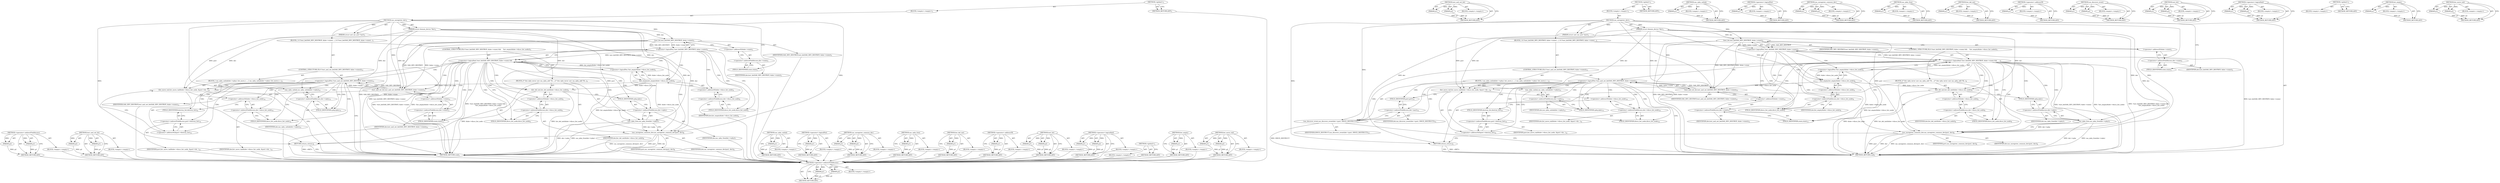digraph "list_move_tail" {
vulnerable_105 [label=<(METHOD,&lt;operator&gt;.indirectFieldAccess)>];
vulnerable_106 [label=<(PARAM,p1)>];
vulnerable_107 [label=<(PARAM,p2)>];
vulnerable_108 [label=<(BLOCK,&lt;empty&gt;,&lt;empty&gt;)>];
vulnerable_109 [label=<(METHOD_RETURN,ANY)>];
vulnerable_127 [label=<(METHOD,test_and_set_bit)>];
vulnerable_128 [label=<(PARAM,p1)>];
vulnerable_129 [label=<(PARAM,p2)>];
vulnerable_130 [label=<(BLOCK,&lt;empty&gt;,&lt;empty&gt;)>];
vulnerable_131 [label=<(METHOD_RETURN,ANY)>];
vulnerable_6 [label=<(METHOD,&lt;global&gt;)<SUB>1</SUB>>];
vulnerable_7 [label=<(BLOCK,&lt;empty&gt;,&lt;empty&gt;)<SUB>1</SUB>>];
vulnerable_8 [label=<(METHOD,sas_unregister_dev)<SUB>1</SUB>>];
vulnerable_9 [label=<(PARAM,struct asd_sas_port *port)<SUB>1</SUB>>];
vulnerable_10 [label=<(PARAM,struct domain_device *dev)<SUB>1</SUB>>];
vulnerable_11 [label=<(BLOCK,{
 	if (!test_bit(SAS_DEV_DESTROY, &amp;dev-&gt;state)...,{
 	if (!test_bit(SAS_DEV_DESTROY, &amp;dev-&gt;state)...)<SUB>2</SUB>>];
vulnerable_12 [label=<(CONTROL_STRUCTURE,IF,if (!test_bit(SAS_DEV_DESTROY, &amp;dev-&gt;state) &amp;&amp;
	    !list_empty(&amp;dev-&gt;disco_list_node)))<SUB>3</SUB>>];
vulnerable_13 [label=<(&lt;operator&gt;.logicalAnd,!test_bit(SAS_DEV_DESTROY, &amp;dev-&gt;state) &amp;&amp;
	   ...)<SUB>3</SUB>>];
vulnerable_14 [label=<(&lt;operator&gt;.logicalNot,!test_bit(SAS_DEV_DESTROY, &amp;dev-&gt;state))<SUB>3</SUB>>];
vulnerable_15 [label=<(test_bit,test_bit(SAS_DEV_DESTROY, &amp;dev-&gt;state))<SUB>3</SUB>>];
vulnerable_16 [label=<(IDENTIFIER,SAS_DEV_DESTROY,test_bit(SAS_DEV_DESTROY, &amp;dev-&gt;state))<SUB>3</SUB>>];
vulnerable_17 [label=<(&lt;operator&gt;.addressOf,&amp;dev-&gt;state)<SUB>3</SUB>>];
vulnerable_18 [label=<(&lt;operator&gt;.indirectFieldAccess,dev-&gt;state)<SUB>3</SUB>>];
vulnerable_19 [label=<(IDENTIFIER,dev,test_bit(SAS_DEV_DESTROY, &amp;dev-&gt;state))<SUB>3</SUB>>];
vulnerable_20 [label=<(FIELD_IDENTIFIER,state,state)<SUB>3</SUB>>];
vulnerable_21 [label=<(&lt;operator&gt;.logicalNot,!list_empty(&amp;dev-&gt;disco_list_node))<SUB>4</SUB>>];
vulnerable_22 [label=<(list_empty,list_empty(&amp;dev-&gt;disco_list_node))<SUB>4</SUB>>];
vulnerable_23 [label=<(&lt;operator&gt;.addressOf,&amp;dev-&gt;disco_list_node)<SUB>4</SUB>>];
vulnerable_24 [label=<(&lt;operator&gt;.indirectFieldAccess,dev-&gt;disco_list_node)<SUB>4</SUB>>];
vulnerable_25 [label=<(IDENTIFIER,dev,list_empty(&amp;dev-&gt;disco_list_node))<SUB>4</SUB>>];
vulnerable_26 [label=<(FIELD_IDENTIFIER,disco_list_node,disco_list_node)<SUB>4</SUB>>];
vulnerable_27 [label=<(BLOCK,{
		/* this rphy never saw sas_rphy_add */
		li...,{
		/* this rphy never saw sas_rphy_add */
		li...)<SUB>4</SUB>>];
vulnerable_28 [label=<(list_del_init,list_del_init(&amp;dev-&gt;disco_list_node))<SUB>6</SUB>>];
vulnerable_29 [label=<(&lt;operator&gt;.addressOf,&amp;dev-&gt;disco_list_node)<SUB>6</SUB>>];
vulnerable_30 [label=<(&lt;operator&gt;.indirectFieldAccess,dev-&gt;disco_list_node)<SUB>6</SUB>>];
vulnerable_31 [label=<(IDENTIFIER,dev,list_del_init(&amp;dev-&gt;disco_list_node))<SUB>6</SUB>>];
vulnerable_32 [label=<(FIELD_IDENTIFIER,disco_list_node,disco_list_node)<SUB>6</SUB>>];
vulnerable_33 [label=<(sas_rphy_free,sas_rphy_free(dev-&gt;rphy))<SUB>7</SUB>>];
vulnerable_34 [label=<(&lt;operator&gt;.indirectFieldAccess,dev-&gt;rphy)<SUB>7</SUB>>];
vulnerable_35 [label=<(IDENTIFIER,dev,sas_rphy_free(dev-&gt;rphy))<SUB>7</SUB>>];
vulnerable_36 [label=<(FIELD_IDENTIFIER,rphy,rphy)<SUB>7</SUB>>];
vulnerable_37 [label=<(sas_unregister_common_dev,sas_unregister_common_dev(port, dev))<SUB>8</SUB>>];
vulnerable_38 [label=<(IDENTIFIER,port,sas_unregister_common_dev(port, dev))<SUB>8</SUB>>];
vulnerable_39 [label=<(IDENTIFIER,dev,sas_unregister_common_dev(port, dev))<SUB>8</SUB>>];
vulnerable_40 [label=<(RETURN,return;,return;)<SUB>9</SUB>>];
vulnerable_41 [label=<(CONTROL_STRUCTURE,IF,if (!test_and_set_bit(SAS_DEV_DESTROY, &amp;dev-&gt;state)))<SUB>12</SUB>>];
vulnerable_42 [label=<(&lt;operator&gt;.logicalNot,!test_and_set_bit(SAS_DEV_DESTROY, &amp;dev-&gt;state))<SUB>12</SUB>>];
vulnerable_43 [label=<(test_and_set_bit,test_and_set_bit(SAS_DEV_DESTROY, &amp;dev-&gt;state))<SUB>12</SUB>>];
vulnerable_44 [label=<(IDENTIFIER,SAS_DEV_DESTROY,test_and_set_bit(SAS_DEV_DESTROY, &amp;dev-&gt;state))<SUB>12</SUB>>];
vulnerable_45 [label=<(&lt;operator&gt;.addressOf,&amp;dev-&gt;state)<SUB>12</SUB>>];
vulnerable_46 [label=<(&lt;operator&gt;.indirectFieldAccess,dev-&gt;state)<SUB>12</SUB>>];
vulnerable_47 [label=<(IDENTIFIER,dev,test_and_set_bit(SAS_DEV_DESTROY, &amp;dev-&gt;state))<SUB>12</SUB>>];
vulnerable_48 [label=<(FIELD_IDENTIFIER,state,state)<SUB>12</SUB>>];
vulnerable_49 [label=<(BLOCK,{
 		sas_rphy_unlink(dev-&gt;rphy);
 		list_move_t...,{
 		sas_rphy_unlink(dev-&gt;rphy);
 		list_move_t...)<SUB>12</SUB>>];
vulnerable_50 [label=<(sas_rphy_unlink,sas_rphy_unlink(dev-&gt;rphy))<SUB>13</SUB>>];
vulnerable_51 [label=<(&lt;operator&gt;.indirectFieldAccess,dev-&gt;rphy)<SUB>13</SUB>>];
vulnerable_52 [label=<(IDENTIFIER,dev,sas_rphy_unlink(dev-&gt;rphy))<SUB>13</SUB>>];
vulnerable_53 [label=<(FIELD_IDENTIFIER,rphy,rphy)<SUB>13</SUB>>];
vulnerable_54 [label=<(list_move_tail,list_move_tail(&amp;dev-&gt;disco_list_node, &amp;port-&gt;de...)<SUB>14</SUB>>];
vulnerable_55 [label=<(&lt;operator&gt;.addressOf,&amp;dev-&gt;disco_list_node)<SUB>14</SUB>>];
vulnerable_56 [label=<(&lt;operator&gt;.indirectFieldAccess,dev-&gt;disco_list_node)<SUB>14</SUB>>];
vulnerable_57 [label=<(IDENTIFIER,dev,list_move_tail(&amp;dev-&gt;disco_list_node, &amp;port-&gt;de...)<SUB>14</SUB>>];
vulnerable_58 [label=<(FIELD_IDENTIFIER,disco_list_node,disco_list_node)<SUB>14</SUB>>];
vulnerable_59 [label=<(&lt;operator&gt;.addressOf,&amp;port-&gt;destroy_list)<SUB>14</SUB>>];
vulnerable_60 [label=<(&lt;operator&gt;.indirectFieldAccess,port-&gt;destroy_list)<SUB>14</SUB>>];
vulnerable_61 [label=<(IDENTIFIER,port,list_move_tail(&amp;dev-&gt;disco_list_node, &amp;port-&gt;de...)<SUB>14</SUB>>];
vulnerable_62 [label=<(FIELD_IDENTIFIER,destroy_list,destroy_list)<SUB>14</SUB>>];
vulnerable_63 [label=<(sas_discover_event,sas_discover_event(dev-&gt;port, DISCE_DESTRUCT))<SUB>15</SUB>>];
vulnerable_64 [label=<(&lt;operator&gt;.indirectFieldAccess,dev-&gt;port)<SUB>15</SUB>>];
vulnerable_65 [label=<(IDENTIFIER,dev,sas_discover_event(dev-&gt;port, DISCE_DESTRUCT))<SUB>15</SUB>>];
vulnerable_66 [label=<(FIELD_IDENTIFIER,port,port)<SUB>15</SUB>>];
vulnerable_67 [label=<(IDENTIFIER,DISCE_DESTRUCT,sas_discover_event(dev-&gt;port, DISCE_DESTRUCT))<SUB>15</SUB>>];
vulnerable_68 [label=<(METHOD_RETURN,void)<SUB>1</SUB>>];
vulnerable_70 [label=<(METHOD_RETURN,ANY)<SUB>1</SUB>>];
vulnerable_132 [label=<(METHOD,sas_rphy_unlink)>];
vulnerable_133 [label=<(PARAM,p1)>];
vulnerable_134 [label=<(BLOCK,&lt;empty&gt;,&lt;empty&gt;)>];
vulnerable_135 [label=<(METHOD_RETURN,ANY)>];
vulnerable_92 [label=<(METHOD,&lt;operator&gt;.logicalNot)>];
vulnerable_93 [label=<(PARAM,p1)>];
vulnerable_94 [label=<(BLOCK,&lt;empty&gt;,&lt;empty&gt;)>];
vulnerable_95 [label=<(METHOD_RETURN,ANY)>];
vulnerable_122 [label=<(METHOD,sas_unregister_common_dev)>];
vulnerable_123 [label=<(PARAM,p1)>];
vulnerable_124 [label=<(PARAM,p2)>];
vulnerable_125 [label=<(BLOCK,&lt;empty&gt;,&lt;empty&gt;)>];
vulnerable_126 [label=<(METHOD_RETURN,ANY)>];
vulnerable_118 [label=<(METHOD,sas_rphy_free)>];
vulnerable_119 [label=<(PARAM,p1)>];
vulnerable_120 [label=<(BLOCK,&lt;empty&gt;,&lt;empty&gt;)>];
vulnerable_121 [label=<(METHOD_RETURN,ANY)>];
vulnerable_114 [label=<(METHOD,list_del_init)>];
vulnerable_115 [label=<(PARAM,p1)>];
vulnerable_116 [label=<(BLOCK,&lt;empty&gt;,&lt;empty&gt;)>];
vulnerable_117 [label=<(METHOD_RETURN,ANY)>];
vulnerable_101 [label=<(METHOD,&lt;operator&gt;.addressOf)>];
vulnerable_102 [label=<(PARAM,p1)>];
vulnerable_103 [label=<(BLOCK,&lt;empty&gt;,&lt;empty&gt;)>];
vulnerable_104 [label=<(METHOD_RETURN,ANY)>];
vulnerable_141 [label=<(METHOD,sas_discover_event)>];
vulnerable_142 [label=<(PARAM,p1)>];
vulnerable_143 [label=<(PARAM,p2)>];
vulnerable_144 [label=<(BLOCK,&lt;empty&gt;,&lt;empty&gt;)>];
vulnerable_145 [label=<(METHOD_RETURN,ANY)>];
vulnerable_96 [label=<(METHOD,test_bit)>];
vulnerable_97 [label=<(PARAM,p1)>];
vulnerable_98 [label=<(PARAM,p2)>];
vulnerable_99 [label=<(BLOCK,&lt;empty&gt;,&lt;empty&gt;)>];
vulnerable_100 [label=<(METHOD_RETURN,ANY)>];
vulnerable_87 [label=<(METHOD,&lt;operator&gt;.logicalAnd)>];
vulnerable_88 [label=<(PARAM,p1)>];
vulnerable_89 [label=<(PARAM,p2)>];
vulnerable_90 [label=<(BLOCK,&lt;empty&gt;,&lt;empty&gt;)>];
vulnerable_91 [label=<(METHOD_RETURN,ANY)>];
vulnerable_81 [label=<(METHOD,&lt;global&gt;)<SUB>1</SUB>>];
vulnerable_82 [label=<(BLOCK,&lt;empty&gt;,&lt;empty&gt;)>];
vulnerable_83 [label=<(METHOD_RETURN,ANY)>];
vulnerable_110 [label=<(METHOD,list_empty)>];
vulnerable_111 [label=<(PARAM,p1)>];
vulnerable_112 [label=<(BLOCK,&lt;empty&gt;,&lt;empty&gt;)>];
vulnerable_113 [label=<(METHOD_RETURN,ANY)>];
vulnerable_136 [label=<(METHOD,list_move_tail)>];
vulnerable_137 [label=<(PARAM,p1)>];
vulnerable_138 [label=<(PARAM,p2)>];
vulnerable_139 [label=<(BLOCK,&lt;empty&gt;,&lt;empty&gt;)>];
vulnerable_140 [label=<(METHOD_RETURN,ANY)>];
fixed_100 [label=<(METHOD,&lt;operator&gt;.indirectFieldAccess)>];
fixed_101 [label=<(PARAM,p1)>];
fixed_102 [label=<(PARAM,p2)>];
fixed_103 [label=<(BLOCK,&lt;empty&gt;,&lt;empty&gt;)>];
fixed_104 [label=<(METHOD_RETURN,ANY)>];
fixed_122 [label=<(METHOD,test_and_set_bit)>];
fixed_123 [label=<(PARAM,p1)>];
fixed_124 [label=<(PARAM,p2)>];
fixed_125 [label=<(BLOCK,&lt;empty&gt;,&lt;empty&gt;)>];
fixed_126 [label=<(METHOD_RETURN,ANY)>];
fixed_6 [label=<(METHOD,&lt;global&gt;)<SUB>1</SUB>>];
fixed_7 [label=<(BLOCK,&lt;empty&gt;,&lt;empty&gt;)<SUB>1</SUB>>];
fixed_8 [label=<(METHOD,sas_unregister_dev)<SUB>1</SUB>>];
fixed_9 [label=<(PARAM,struct asd_sas_port *port)<SUB>1</SUB>>];
fixed_10 [label=<(PARAM,struct domain_device *dev)<SUB>1</SUB>>];
fixed_11 [label=<(BLOCK,{
 	if (!test_bit(SAS_DEV_DESTROY, &amp;dev-&gt;state)...,{
 	if (!test_bit(SAS_DEV_DESTROY, &amp;dev-&gt;state)...)<SUB>2</SUB>>];
fixed_12 [label=<(CONTROL_STRUCTURE,IF,if (!test_bit(SAS_DEV_DESTROY, &amp;dev-&gt;state) &amp;&amp;
	    !list_empty(&amp;dev-&gt;disco_list_node)))<SUB>3</SUB>>];
fixed_13 [label=<(&lt;operator&gt;.logicalAnd,!test_bit(SAS_DEV_DESTROY, &amp;dev-&gt;state) &amp;&amp;
	   ...)<SUB>3</SUB>>];
fixed_14 [label=<(&lt;operator&gt;.logicalNot,!test_bit(SAS_DEV_DESTROY, &amp;dev-&gt;state))<SUB>3</SUB>>];
fixed_15 [label=<(test_bit,test_bit(SAS_DEV_DESTROY, &amp;dev-&gt;state))<SUB>3</SUB>>];
fixed_16 [label=<(IDENTIFIER,SAS_DEV_DESTROY,test_bit(SAS_DEV_DESTROY, &amp;dev-&gt;state))<SUB>3</SUB>>];
fixed_17 [label=<(&lt;operator&gt;.addressOf,&amp;dev-&gt;state)<SUB>3</SUB>>];
fixed_18 [label=<(&lt;operator&gt;.indirectFieldAccess,dev-&gt;state)<SUB>3</SUB>>];
fixed_19 [label=<(IDENTIFIER,dev,test_bit(SAS_DEV_DESTROY, &amp;dev-&gt;state))<SUB>3</SUB>>];
fixed_20 [label=<(FIELD_IDENTIFIER,state,state)<SUB>3</SUB>>];
fixed_21 [label=<(&lt;operator&gt;.logicalNot,!list_empty(&amp;dev-&gt;disco_list_node))<SUB>4</SUB>>];
fixed_22 [label=<(list_empty,list_empty(&amp;dev-&gt;disco_list_node))<SUB>4</SUB>>];
fixed_23 [label=<(&lt;operator&gt;.addressOf,&amp;dev-&gt;disco_list_node)<SUB>4</SUB>>];
fixed_24 [label=<(&lt;operator&gt;.indirectFieldAccess,dev-&gt;disco_list_node)<SUB>4</SUB>>];
fixed_25 [label=<(IDENTIFIER,dev,list_empty(&amp;dev-&gt;disco_list_node))<SUB>4</SUB>>];
fixed_26 [label=<(FIELD_IDENTIFIER,disco_list_node,disco_list_node)<SUB>4</SUB>>];
fixed_27 [label=<(BLOCK,{
		/* this rphy never saw sas_rphy_add */
		li...,{
		/* this rphy never saw sas_rphy_add */
		li...)<SUB>4</SUB>>];
fixed_28 [label=<(list_del_init,list_del_init(&amp;dev-&gt;disco_list_node))<SUB>6</SUB>>];
fixed_29 [label=<(&lt;operator&gt;.addressOf,&amp;dev-&gt;disco_list_node)<SUB>6</SUB>>];
fixed_30 [label=<(&lt;operator&gt;.indirectFieldAccess,dev-&gt;disco_list_node)<SUB>6</SUB>>];
fixed_31 [label=<(IDENTIFIER,dev,list_del_init(&amp;dev-&gt;disco_list_node))<SUB>6</SUB>>];
fixed_32 [label=<(FIELD_IDENTIFIER,disco_list_node,disco_list_node)<SUB>6</SUB>>];
fixed_33 [label=<(sas_rphy_free,sas_rphy_free(dev-&gt;rphy))<SUB>7</SUB>>];
fixed_34 [label=<(&lt;operator&gt;.indirectFieldAccess,dev-&gt;rphy)<SUB>7</SUB>>];
fixed_35 [label=<(IDENTIFIER,dev,sas_rphy_free(dev-&gt;rphy))<SUB>7</SUB>>];
fixed_36 [label=<(FIELD_IDENTIFIER,rphy,rphy)<SUB>7</SUB>>];
fixed_37 [label=<(sas_unregister_common_dev,sas_unregister_common_dev(port, dev))<SUB>8</SUB>>];
fixed_38 [label=<(IDENTIFIER,port,sas_unregister_common_dev(port, dev))<SUB>8</SUB>>];
fixed_39 [label=<(IDENTIFIER,dev,sas_unregister_common_dev(port, dev))<SUB>8</SUB>>];
fixed_40 [label=<(RETURN,return;,return;)<SUB>9</SUB>>];
fixed_41 [label=<(CONTROL_STRUCTURE,IF,if (!test_and_set_bit(SAS_DEV_DESTROY, &amp;dev-&gt;state)))<SUB>12</SUB>>];
fixed_42 [label=<(&lt;operator&gt;.logicalNot,!test_and_set_bit(SAS_DEV_DESTROY, &amp;dev-&gt;state))<SUB>12</SUB>>];
fixed_43 [label=<(test_and_set_bit,test_and_set_bit(SAS_DEV_DESTROY, &amp;dev-&gt;state))<SUB>12</SUB>>];
fixed_44 [label=<(IDENTIFIER,SAS_DEV_DESTROY,test_and_set_bit(SAS_DEV_DESTROY, &amp;dev-&gt;state))<SUB>12</SUB>>];
fixed_45 [label=<(&lt;operator&gt;.addressOf,&amp;dev-&gt;state)<SUB>12</SUB>>];
fixed_46 [label=<(&lt;operator&gt;.indirectFieldAccess,dev-&gt;state)<SUB>12</SUB>>];
fixed_47 [label=<(IDENTIFIER,dev,test_and_set_bit(SAS_DEV_DESTROY, &amp;dev-&gt;state))<SUB>12</SUB>>];
fixed_48 [label=<(FIELD_IDENTIFIER,state,state)<SUB>12</SUB>>];
fixed_49 [label=<(BLOCK,{
 		sas_rphy_unlink(dev-&gt;rphy);
 		list_move_t...,{
 		sas_rphy_unlink(dev-&gt;rphy);
 		list_move_t...)<SUB>12</SUB>>];
fixed_50 [label=<(sas_rphy_unlink,sas_rphy_unlink(dev-&gt;rphy))<SUB>13</SUB>>];
fixed_51 [label=<(&lt;operator&gt;.indirectFieldAccess,dev-&gt;rphy)<SUB>13</SUB>>];
fixed_52 [label=<(IDENTIFIER,dev,sas_rphy_unlink(dev-&gt;rphy))<SUB>13</SUB>>];
fixed_53 [label=<(FIELD_IDENTIFIER,rphy,rphy)<SUB>13</SUB>>];
fixed_54 [label=<(list_move_tail,list_move_tail(&amp;dev-&gt;disco_list_node, &amp;port-&gt;de...)<SUB>14</SUB>>];
fixed_55 [label=<(&lt;operator&gt;.addressOf,&amp;dev-&gt;disco_list_node)<SUB>14</SUB>>];
fixed_56 [label=<(&lt;operator&gt;.indirectFieldAccess,dev-&gt;disco_list_node)<SUB>14</SUB>>];
fixed_57 [label=<(IDENTIFIER,dev,list_move_tail(&amp;dev-&gt;disco_list_node, &amp;port-&gt;de...)<SUB>14</SUB>>];
fixed_58 [label=<(FIELD_IDENTIFIER,disco_list_node,disco_list_node)<SUB>14</SUB>>];
fixed_59 [label=<(&lt;operator&gt;.addressOf,&amp;port-&gt;destroy_list)<SUB>14</SUB>>];
fixed_60 [label=<(&lt;operator&gt;.indirectFieldAccess,port-&gt;destroy_list)<SUB>14</SUB>>];
fixed_61 [label=<(IDENTIFIER,port,list_move_tail(&amp;dev-&gt;disco_list_node, &amp;port-&gt;de...)<SUB>14</SUB>>];
fixed_62 [label=<(FIELD_IDENTIFIER,destroy_list,destroy_list)<SUB>14</SUB>>];
fixed_63 [label=<(METHOD_RETURN,void)<SUB>1</SUB>>];
fixed_65 [label=<(METHOD_RETURN,ANY)<SUB>1</SUB>>];
fixed_127 [label=<(METHOD,sas_rphy_unlink)>];
fixed_128 [label=<(PARAM,p1)>];
fixed_129 [label=<(BLOCK,&lt;empty&gt;,&lt;empty&gt;)>];
fixed_130 [label=<(METHOD_RETURN,ANY)>];
fixed_87 [label=<(METHOD,&lt;operator&gt;.logicalNot)>];
fixed_88 [label=<(PARAM,p1)>];
fixed_89 [label=<(BLOCK,&lt;empty&gt;,&lt;empty&gt;)>];
fixed_90 [label=<(METHOD_RETURN,ANY)>];
fixed_117 [label=<(METHOD,sas_unregister_common_dev)>];
fixed_118 [label=<(PARAM,p1)>];
fixed_119 [label=<(PARAM,p2)>];
fixed_120 [label=<(BLOCK,&lt;empty&gt;,&lt;empty&gt;)>];
fixed_121 [label=<(METHOD_RETURN,ANY)>];
fixed_113 [label=<(METHOD,sas_rphy_free)>];
fixed_114 [label=<(PARAM,p1)>];
fixed_115 [label=<(BLOCK,&lt;empty&gt;,&lt;empty&gt;)>];
fixed_116 [label=<(METHOD_RETURN,ANY)>];
fixed_109 [label=<(METHOD,list_del_init)>];
fixed_110 [label=<(PARAM,p1)>];
fixed_111 [label=<(BLOCK,&lt;empty&gt;,&lt;empty&gt;)>];
fixed_112 [label=<(METHOD_RETURN,ANY)>];
fixed_96 [label=<(METHOD,&lt;operator&gt;.addressOf)>];
fixed_97 [label=<(PARAM,p1)>];
fixed_98 [label=<(BLOCK,&lt;empty&gt;,&lt;empty&gt;)>];
fixed_99 [label=<(METHOD_RETURN,ANY)>];
fixed_91 [label=<(METHOD,test_bit)>];
fixed_92 [label=<(PARAM,p1)>];
fixed_93 [label=<(PARAM,p2)>];
fixed_94 [label=<(BLOCK,&lt;empty&gt;,&lt;empty&gt;)>];
fixed_95 [label=<(METHOD_RETURN,ANY)>];
fixed_82 [label=<(METHOD,&lt;operator&gt;.logicalAnd)>];
fixed_83 [label=<(PARAM,p1)>];
fixed_84 [label=<(PARAM,p2)>];
fixed_85 [label=<(BLOCK,&lt;empty&gt;,&lt;empty&gt;)>];
fixed_86 [label=<(METHOD_RETURN,ANY)>];
fixed_76 [label=<(METHOD,&lt;global&gt;)<SUB>1</SUB>>];
fixed_77 [label=<(BLOCK,&lt;empty&gt;,&lt;empty&gt;)>];
fixed_78 [label=<(METHOD_RETURN,ANY)>];
fixed_105 [label=<(METHOD,list_empty)>];
fixed_106 [label=<(PARAM,p1)>];
fixed_107 [label=<(BLOCK,&lt;empty&gt;,&lt;empty&gt;)>];
fixed_108 [label=<(METHOD_RETURN,ANY)>];
fixed_131 [label=<(METHOD,list_move_tail)>];
fixed_132 [label=<(PARAM,p1)>];
fixed_133 [label=<(PARAM,p2)>];
fixed_134 [label=<(BLOCK,&lt;empty&gt;,&lt;empty&gt;)>];
fixed_135 [label=<(METHOD_RETURN,ANY)>];
vulnerable_105 -> vulnerable_106  [key=0, label="AST: "];
vulnerable_105 -> vulnerable_106  [key=1, label="DDG: "];
vulnerable_105 -> vulnerable_108  [key=0, label="AST: "];
vulnerable_105 -> vulnerable_107  [key=0, label="AST: "];
vulnerable_105 -> vulnerable_107  [key=1, label="DDG: "];
vulnerable_105 -> vulnerable_109  [key=0, label="AST: "];
vulnerable_105 -> vulnerable_109  [key=1, label="CFG: "];
vulnerable_106 -> vulnerable_109  [key=0, label="DDG: p1"];
vulnerable_107 -> vulnerable_109  [key=0, label="DDG: p2"];
vulnerable_127 -> vulnerable_128  [key=0, label="AST: "];
vulnerable_127 -> vulnerable_128  [key=1, label="DDG: "];
vulnerable_127 -> vulnerable_130  [key=0, label="AST: "];
vulnerable_127 -> vulnerable_129  [key=0, label="AST: "];
vulnerable_127 -> vulnerable_129  [key=1, label="DDG: "];
vulnerable_127 -> vulnerable_131  [key=0, label="AST: "];
vulnerable_127 -> vulnerable_131  [key=1, label="CFG: "];
vulnerable_128 -> vulnerable_131  [key=0, label="DDG: p1"];
vulnerable_129 -> vulnerable_131  [key=0, label="DDG: p2"];
vulnerable_6 -> vulnerable_7  [key=0, label="AST: "];
vulnerable_6 -> vulnerable_70  [key=0, label="AST: "];
vulnerable_6 -> vulnerable_70  [key=1, label="CFG: "];
vulnerable_7 -> vulnerable_8  [key=0, label="AST: "];
vulnerable_8 -> vulnerable_9  [key=0, label="AST: "];
vulnerable_8 -> vulnerable_9  [key=1, label="DDG: "];
vulnerable_8 -> vulnerable_10  [key=0, label="AST: "];
vulnerable_8 -> vulnerable_10  [key=1, label="DDG: "];
vulnerable_8 -> vulnerable_11  [key=0, label="AST: "];
vulnerable_8 -> vulnerable_68  [key=0, label="AST: "];
vulnerable_8 -> vulnerable_20  [key=0, label="CFG: "];
vulnerable_8 -> vulnerable_40  [key=0, label="DDG: "];
vulnerable_8 -> vulnerable_37  [key=0, label="DDG: "];
vulnerable_8 -> vulnerable_43  [key=0, label="DDG: "];
vulnerable_8 -> vulnerable_63  [key=0, label="DDG: "];
vulnerable_8 -> vulnerable_15  [key=0, label="DDG: "];
vulnerable_9 -> vulnerable_37  [key=0, label="DDG: port"];
vulnerable_9 -> vulnerable_54  [key=0, label="DDG: port"];
vulnerable_10 -> vulnerable_28  [key=0, label="DDG: dev"];
vulnerable_10 -> vulnerable_33  [key=0, label="DDG: dev"];
vulnerable_10 -> vulnerable_37  [key=0, label="DDG: dev"];
vulnerable_10 -> vulnerable_43  [key=0, label="DDG: dev"];
vulnerable_10 -> vulnerable_50  [key=0, label="DDG: dev"];
vulnerable_10 -> vulnerable_54  [key=0, label="DDG: dev"];
vulnerable_10 -> vulnerable_63  [key=0, label="DDG: dev"];
vulnerable_10 -> vulnerable_15  [key=0, label="DDG: dev"];
vulnerable_10 -> vulnerable_22  [key=0, label="DDG: dev"];
vulnerable_11 -> vulnerable_12  [key=0, label="AST: "];
vulnerable_11 -> vulnerable_41  [key=0, label="AST: "];
vulnerable_12 -> vulnerable_13  [key=0, label="AST: "];
vulnerable_12 -> vulnerable_27  [key=0, label="AST: "];
vulnerable_13 -> vulnerable_14  [key=0, label="AST: "];
vulnerable_13 -> vulnerable_21  [key=0, label="AST: "];
vulnerable_13 -> vulnerable_32  [key=0, label="CFG: "];
vulnerable_13 -> vulnerable_32  [key=1, label="CDG: "];
vulnerable_13 -> vulnerable_48  [key=0, label="CFG: "];
vulnerable_13 -> vulnerable_48  [key=1, label="CDG: "];
vulnerable_13 -> vulnerable_68  [key=0, label="DDG: !test_bit(SAS_DEV_DESTROY, &amp;dev-&gt;state)"];
vulnerable_13 -> vulnerable_68  [key=1, label="DDG: !list_empty(&amp;dev-&gt;disco_list_node)"];
vulnerable_13 -> vulnerable_68  [key=2, label="DDG: !test_bit(SAS_DEV_DESTROY, &amp;dev-&gt;state) &amp;&amp;
	    !list_empty(&amp;dev-&gt;disco_list_node)"];
vulnerable_13 -> vulnerable_30  [key=0, label="CDG: "];
vulnerable_13 -> vulnerable_34  [key=0, label="CDG: "];
vulnerable_13 -> vulnerable_33  [key=0, label="CDG: "];
vulnerable_13 -> vulnerable_42  [key=0, label="CDG: "];
vulnerable_13 -> vulnerable_28  [key=0, label="CDG: "];
vulnerable_13 -> vulnerable_36  [key=0, label="CDG: "];
vulnerable_13 -> vulnerable_37  [key=0, label="CDG: "];
vulnerable_13 -> vulnerable_46  [key=0, label="CDG: "];
vulnerable_13 -> vulnerable_45  [key=0, label="CDG: "];
vulnerable_13 -> vulnerable_40  [key=0, label="CDG: "];
vulnerable_13 -> vulnerable_29  [key=0, label="CDG: "];
vulnerable_13 -> vulnerable_43  [key=0, label="CDG: "];
vulnerable_14 -> vulnerable_15  [key=0, label="AST: "];
vulnerable_14 -> vulnerable_13  [key=0, label="CFG: "];
vulnerable_14 -> vulnerable_13  [key=1, label="DDG: test_bit(SAS_DEV_DESTROY, &amp;dev-&gt;state)"];
vulnerable_14 -> vulnerable_26  [key=0, label="CFG: "];
vulnerable_14 -> vulnerable_26  [key=1, label="CDG: "];
vulnerable_14 -> vulnerable_68  [key=0, label="DDG: test_bit(SAS_DEV_DESTROY, &amp;dev-&gt;state)"];
vulnerable_14 -> vulnerable_24  [key=0, label="CDG: "];
vulnerable_14 -> vulnerable_21  [key=0, label="CDG: "];
vulnerable_14 -> vulnerable_23  [key=0, label="CDG: "];
vulnerable_14 -> vulnerable_22  [key=0, label="CDG: "];
vulnerable_15 -> vulnerable_16  [key=0, label="AST: "];
vulnerable_15 -> vulnerable_17  [key=0, label="AST: "];
vulnerable_15 -> vulnerable_14  [key=0, label="CFG: "];
vulnerable_15 -> vulnerable_14  [key=1, label="DDG: SAS_DEV_DESTROY"];
vulnerable_15 -> vulnerable_14  [key=2, label="DDG: &amp;dev-&gt;state"];
vulnerable_15 -> vulnerable_68  [key=0, label="DDG: SAS_DEV_DESTROY"];
vulnerable_15 -> vulnerable_68  [key=1, label="DDG: &amp;dev-&gt;state"];
vulnerable_15 -> vulnerable_43  [key=0, label="DDG: SAS_DEV_DESTROY"];
vulnerable_15 -> vulnerable_43  [key=1, label="DDG: &amp;dev-&gt;state"];
vulnerable_17 -> vulnerable_18  [key=0, label="AST: "];
vulnerable_17 -> vulnerable_15  [key=0, label="CFG: "];
vulnerable_18 -> vulnerable_19  [key=0, label="AST: "];
vulnerable_18 -> vulnerable_20  [key=0, label="AST: "];
vulnerable_18 -> vulnerable_17  [key=0, label="CFG: "];
vulnerable_20 -> vulnerable_18  [key=0, label="CFG: "];
vulnerable_21 -> vulnerable_22  [key=0, label="AST: "];
vulnerable_21 -> vulnerable_13  [key=0, label="CFG: "];
vulnerable_21 -> vulnerable_13  [key=1, label="DDG: list_empty(&amp;dev-&gt;disco_list_node)"];
vulnerable_21 -> vulnerable_68  [key=0, label="DDG: list_empty(&amp;dev-&gt;disco_list_node)"];
vulnerable_22 -> vulnerable_23  [key=0, label="AST: "];
vulnerable_22 -> vulnerable_21  [key=0, label="CFG: "];
vulnerable_22 -> vulnerable_21  [key=1, label="DDG: &amp;dev-&gt;disco_list_node"];
vulnerable_22 -> vulnerable_28  [key=0, label="DDG: &amp;dev-&gt;disco_list_node"];
vulnerable_22 -> vulnerable_37  [key=0, label="DDG: &amp;dev-&gt;disco_list_node"];
vulnerable_22 -> vulnerable_54  [key=0, label="DDG: &amp;dev-&gt;disco_list_node"];
vulnerable_23 -> vulnerable_24  [key=0, label="AST: "];
vulnerable_23 -> vulnerable_22  [key=0, label="CFG: "];
vulnerable_24 -> vulnerable_25  [key=0, label="AST: "];
vulnerable_24 -> vulnerable_26  [key=0, label="AST: "];
vulnerable_24 -> vulnerable_23  [key=0, label="CFG: "];
vulnerable_26 -> vulnerable_24  [key=0, label="CFG: "];
vulnerable_27 -> vulnerable_28  [key=0, label="AST: "];
vulnerable_27 -> vulnerable_33  [key=0, label="AST: "];
vulnerable_27 -> vulnerable_37  [key=0, label="AST: "];
vulnerable_27 -> vulnerable_40  [key=0, label="AST: "];
vulnerable_28 -> vulnerable_29  [key=0, label="AST: "];
vulnerable_28 -> vulnerable_36  [key=0, label="CFG: "];
vulnerable_28 -> vulnerable_68  [key=0, label="DDG: &amp;dev-&gt;disco_list_node"];
vulnerable_28 -> vulnerable_68  [key=1, label="DDG: list_del_init(&amp;dev-&gt;disco_list_node)"];
vulnerable_29 -> vulnerable_30  [key=0, label="AST: "];
vulnerable_29 -> vulnerable_28  [key=0, label="CFG: "];
vulnerable_30 -> vulnerable_31  [key=0, label="AST: "];
vulnerable_30 -> vulnerable_32  [key=0, label="AST: "];
vulnerable_30 -> vulnerable_29  [key=0, label="CFG: "];
vulnerable_32 -> vulnerable_30  [key=0, label="CFG: "];
vulnerable_33 -> vulnerable_34  [key=0, label="AST: "];
vulnerable_33 -> vulnerable_37  [key=0, label="CFG: "];
vulnerable_33 -> vulnerable_37  [key=1, label="DDG: dev-&gt;rphy"];
vulnerable_33 -> vulnerable_68  [key=0, label="DDG: dev-&gt;rphy"];
vulnerable_33 -> vulnerable_68  [key=1, label="DDG: sas_rphy_free(dev-&gt;rphy)"];
vulnerable_34 -> vulnerable_35  [key=0, label="AST: "];
vulnerable_34 -> vulnerable_36  [key=0, label="AST: "];
vulnerable_34 -> vulnerable_33  [key=0, label="CFG: "];
vulnerable_36 -> vulnerable_34  [key=0, label="CFG: "];
vulnerable_37 -> vulnerable_38  [key=0, label="AST: "];
vulnerable_37 -> vulnerable_39  [key=0, label="AST: "];
vulnerable_37 -> vulnerable_40  [key=0, label="CFG: "];
vulnerable_37 -> vulnerable_68  [key=0, label="DDG: port"];
vulnerable_37 -> vulnerable_68  [key=1, label="DDG: dev"];
vulnerable_37 -> vulnerable_68  [key=2, label="DDG: sas_unregister_common_dev(port, dev)"];
vulnerable_40 -> vulnerable_68  [key=0, label="CFG: "];
vulnerable_40 -> vulnerable_68  [key=1, label="DDG: &lt;RET&gt;"];
vulnerable_41 -> vulnerable_42  [key=0, label="AST: "];
vulnerable_41 -> vulnerable_49  [key=0, label="AST: "];
vulnerable_42 -> vulnerable_43  [key=0, label="AST: "];
vulnerable_42 -> vulnerable_68  [key=0, label="CFG: "];
vulnerable_42 -> vulnerable_53  [key=0, label="CFG: "];
vulnerable_42 -> vulnerable_53  [key=1, label="CDG: "];
vulnerable_42 -> vulnerable_58  [key=0, label="CDG: "];
vulnerable_42 -> vulnerable_60  [key=0, label="CDG: "];
vulnerable_42 -> vulnerable_64  [key=0, label="CDG: "];
vulnerable_42 -> vulnerable_51  [key=0, label="CDG: "];
vulnerable_42 -> vulnerable_66  [key=0, label="CDG: "];
vulnerable_42 -> vulnerable_56  [key=0, label="CDG: "];
vulnerable_42 -> vulnerable_63  [key=0, label="CDG: "];
vulnerable_42 -> vulnerable_50  [key=0, label="CDG: "];
vulnerable_42 -> vulnerable_59  [key=0, label="CDG: "];
vulnerable_42 -> vulnerable_55  [key=0, label="CDG: "];
vulnerable_42 -> vulnerable_54  [key=0, label="CDG: "];
vulnerable_42 -> vulnerable_62  [key=0, label="CDG: "];
vulnerable_43 -> vulnerable_44  [key=0, label="AST: "];
vulnerable_43 -> vulnerable_45  [key=0, label="AST: "];
vulnerable_43 -> vulnerable_42  [key=0, label="CFG: "];
vulnerable_43 -> vulnerable_42  [key=1, label="DDG: SAS_DEV_DESTROY"];
vulnerable_43 -> vulnerable_42  [key=2, label="DDG: &amp;dev-&gt;state"];
vulnerable_45 -> vulnerable_46  [key=0, label="AST: "];
vulnerable_45 -> vulnerable_43  [key=0, label="CFG: "];
vulnerable_46 -> vulnerable_47  [key=0, label="AST: "];
vulnerable_46 -> vulnerable_48  [key=0, label="AST: "];
vulnerable_46 -> vulnerable_45  [key=0, label="CFG: "];
vulnerable_48 -> vulnerable_46  [key=0, label="CFG: "];
vulnerable_49 -> vulnerable_50  [key=0, label="AST: "];
vulnerable_49 -> vulnerable_54  [key=0, label="AST: "];
vulnerable_49 -> vulnerable_63  [key=0, label="AST: "];
vulnerable_50 -> vulnerable_51  [key=0, label="AST: "];
vulnerable_50 -> vulnerable_58  [key=0, label="CFG: "];
vulnerable_51 -> vulnerable_52  [key=0, label="AST: "];
vulnerable_51 -> vulnerable_53  [key=0, label="AST: "];
vulnerable_51 -> vulnerable_50  [key=0, label="CFG: "];
vulnerable_53 -> vulnerable_51  [key=0, label="CFG: "];
vulnerable_54 -> vulnerable_55  [key=0, label="AST: "];
vulnerable_54 -> vulnerable_59  [key=0, label="AST: "];
vulnerable_54 -> vulnerable_66  [key=0, label="CFG: "];
vulnerable_55 -> vulnerable_56  [key=0, label="AST: "];
vulnerable_55 -> vulnerable_62  [key=0, label="CFG: "];
vulnerable_56 -> vulnerable_57  [key=0, label="AST: "];
vulnerable_56 -> vulnerable_58  [key=0, label="AST: "];
vulnerable_56 -> vulnerable_55  [key=0, label="CFG: "];
vulnerable_58 -> vulnerable_56  [key=0, label="CFG: "];
vulnerable_59 -> vulnerable_60  [key=0, label="AST: "];
vulnerable_59 -> vulnerable_54  [key=0, label="CFG: "];
vulnerable_60 -> vulnerable_61  [key=0, label="AST: "];
vulnerable_60 -> vulnerable_62  [key=0, label="AST: "];
vulnerable_60 -> vulnerable_59  [key=0, label="CFG: "];
vulnerable_62 -> vulnerable_60  [key=0, label="CFG: "];
vulnerable_63 -> vulnerable_64  [key=0, label="AST: "];
vulnerable_63 -> vulnerable_67  [key=0, label="AST: "];
vulnerable_63 -> vulnerable_68  [key=0, label="CFG: "];
vulnerable_63 -> vulnerable_68  [key=1, label="DDG: DISCE_DESTRUCT"];
vulnerable_64 -> vulnerable_65  [key=0, label="AST: "];
vulnerable_64 -> vulnerable_66  [key=0, label="AST: "];
vulnerable_64 -> vulnerable_63  [key=0, label="CFG: "];
vulnerable_66 -> vulnerable_64  [key=0, label="CFG: "];
vulnerable_132 -> vulnerable_133  [key=0, label="AST: "];
vulnerable_132 -> vulnerable_133  [key=1, label="DDG: "];
vulnerable_132 -> vulnerable_134  [key=0, label="AST: "];
vulnerable_132 -> vulnerable_135  [key=0, label="AST: "];
vulnerable_132 -> vulnerable_135  [key=1, label="CFG: "];
vulnerable_133 -> vulnerable_135  [key=0, label="DDG: p1"];
vulnerable_92 -> vulnerable_93  [key=0, label="AST: "];
vulnerable_92 -> vulnerable_93  [key=1, label="DDG: "];
vulnerable_92 -> vulnerable_94  [key=0, label="AST: "];
vulnerable_92 -> vulnerable_95  [key=0, label="AST: "];
vulnerable_92 -> vulnerable_95  [key=1, label="CFG: "];
vulnerable_93 -> vulnerable_95  [key=0, label="DDG: p1"];
vulnerable_122 -> vulnerable_123  [key=0, label="AST: "];
vulnerable_122 -> vulnerable_123  [key=1, label="DDG: "];
vulnerable_122 -> vulnerable_125  [key=0, label="AST: "];
vulnerable_122 -> vulnerable_124  [key=0, label="AST: "];
vulnerable_122 -> vulnerable_124  [key=1, label="DDG: "];
vulnerable_122 -> vulnerable_126  [key=0, label="AST: "];
vulnerable_122 -> vulnerable_126  [key=1, label="CFG: "];
vulnerable_123 -> vulnerable_126  [key=0, label="DDG: p1"];
vulnerable_124 -> vulnerable_126  [key=0, label="DDG: p2"];
vulnerable_118 -> vulnerable_119  [key=0, label="AST: "];
vulnerable_118 -> vulnerable_119  [key=1, label="DDG: "];
vulnerable_118 -> vulnerable_120  [key=0, label="AST: "];
vulnerable_118 -> vulnerable_121  [key=0, label="AST: "];
vulnerable_118 -> vulnerable_121  [key=1, label="CFG: "];
vulnerable_119 -> vulnerable_121  [key=0, label="DDG: p1"];
vulnerable_114 -> vulnerable_115  [key=0, label="AST: "];
vulnerable_114 -> vulnerable_115  [key=1, label="DDG: "];
vulnerable_114 -> vulnerable_116  [key=0, label="AST: "];
vulnerable_114 -> vulnerable_117  [key=0, label="AST: "];
vulnerable_114 -> vulnerable_117  [key=1, label="CFG: "];
vulnerable_115 -> vulnerable_117  [key=0, label="DDG: p1"];
vulnerable_101 -> vulnerable_102  [key=0, label="AST: "];
vulnerable_101 -> vulnerable_102  [key=1, label="DDG: "];
vulnerable_101 -> vulnerable_103  [key=0, label="AST: "];
vulnerable_101 -> vulnerable_104  [key=0, label="AST: "];
vulnerable_101 -> vulnerable_104  [key=1, label="CFG: "];
vulnerable_102 -> vulnerable_104  [key=0, label="DDG: p1"];
vulnerable_141 -> vulnerable_142  [key=0, label="AST: "];
vulnerable_141 -> vulnerable_142  [key=1, label="DDG: "];
vulnerable_141 -> vulnerable_144  [key=0, label="AST: "];
vulnerable_141 -> vulnerable_143  [key=0, label="AST: "];
vulnerable_141 -> vulnerable_143  [key=1, label="DDG: "];
vulnerable_141 -> vulnerable_145  [key=0, label="AST: "];
vulnerable_141 -> vulnerable_145  [key=1, label="CFG: "];
vulnerable_142 -> vulnerable_145  [key=0, label="DDG: p1"];
vulnerable_143 -> vulnerable_145  [key=0, label="DDG: p2"];
vulnerable_96 -> vulnerable_97  [key=0, label="AST: "];
vulnerable_96 -> vulnerable_97  [key=1, label="DDG: "];
vulnerable_96 -> vulnerable_99  [key=0, label="AST: "];
vulnerable_96 -> vulnerable_98  [key=0, label="AST: "];
vulnerable_96 -> vulnerable_98  [key=1, label="DDG: "];
vulnerable_96 -> vulnerable_100  [key=0, label="AST: "];
vulnerable_96 -> vulnerable_100  [key=1, label="CFG: "];
vulnerable_97 -> vulnerable_100  [key=0, label="DDG: p1"];
vulnerable_98 -> vulnerable_100  [key=0, label="DDG: p2"];
vulnerable_87 -> vulnerable_88  [key=0, label="AST: "];
vulnerable_87 -> vulnerable_88  [key=1, label="DDG: "];
vulnerable_87 -> vulnerable_90  [key=0, label="AST: "];
vulnerable_87 -> vulnerable_89  [key=0, label="AST: "];
vulnerable_87 -> vulnerable_89  [key=1, label="DDG: "];
vulnerable_87 -> vulnerable_91  [key=0, label="AST: "];
vulnerable_87 -> vulnerable_91  [key=1, label="CFG: "];
vulnerable_88 -> vulnerable_91  [key=0, label="DDG: p1"];
vulnerable_89 -> vulnerable_91  [key=0, label="DDG: p2"];
vulnerable_81 -> vulnerable_82  [key=0, label="AST: "];
vulnerable_81 -> vulnerable_83  [key=0, label="AST: "];
vulnerable_81 -> vulnerable_83  [key=1, label="CFG: "];
vulnerable_110 -> vulnerable_111  [key=0, label="AST: "];
vulnerable_110 -> vulnerable_111  [key=1, label="DDG: "];
vulnerable_110 -> vulnerable_112  [key=0, label="AST: "];
vulnerable_110 -> vulnerable_113  [key=0, label="AST: "];
vulnerable_110 -> vulnerable_113  [key=1, label="CFG: "];
vulnerable_111 -> vulnerable_113  [key=0, label="DDG: p1"];
vulnerable_136 -> vulnerable_137  [key=0, label="AST: "];
vulnerable_136 -> vulnerable_137  [key=1, label="DDG: "];
vulnerable_136 -> vulnerable_139  [key=0, label="AST: "];
vulnerable_136 -> vulnerable_138  [key=0, label="AST: "];
vulnerable_136 -> vulnerable_138  [key=1, label="DDG: "];
vulnerable_136 -> vulnerable_140  [key=0, label="AST: "];
vulnerable_136 -> vulnerable_140  [key=1, label="CFG: "];
vulnerable_137 -> vulnerable_140  [key=0, label="DDG: p1"];
vulnerable_138 -> vulnerable_140  [key=0, label="DDG: p2"];
fixed_100 -> fixed_101  [key=0, label="AST: "];
fixed_100 -> fixed_101  [key=1, label="DDG: "];
fixed_100 -> fixed_103  [key=0, label="AST: "];
fixed_100 -> fixed_102  [key=0, label="AST: "];
fixed_100 -> fixed_102  [key=1, label="DDG: "];
fixed_100 -> fixed_104  [key=0, label="AST: "];
fixed_100 -> fixed_104  [key=1, label="CFG: "];
fixed_101 -> fixed_104  [key=0, label="DDG: p1"];
fixed_102 -> fixed_104  [key=0, label="DDG: p2"];
fixed_103 -> vulnerable_105  [key=0];
fixed_104 -> vulnerable_105  [key=0];
fixed_122 -> fixed_123  [key=0, label="AST: "];
fixed_122 -> fixed_123  [key=1, label="DDG: "];
fixed_122 -> fixed_125  [key=0, label="AST: "];
fixed_122 -> fixed_124  [key=0, label="AST: "];
fixed_122 -> fixed_124  [key=1, label="DDG: "];
fixed_122 -> fixed_126  [key=0, label="AST: "];
fixed_122 -> fixed_126  [key=1, label="CFG: "];
fixed_123 -> fixed_126  [key=0, label="DDG: p1"];
fixed_124 -> fixed_126  [key=0, label="DDG: p2"];
fixed_125 -> vulnerable_105  [key=0];
fixed_126 -> vulnerable_105  [key=0];
fixed_6 -> fixed_7  [key=0, label="AST: "];
fixed_6 -> fixed_65  [key=0, label="AST: "];
fixed_6 -> fixed_65  [key=1, label="CFG: "];
fixed_7 -> fixed_8  [key=0, label="AST: "];
fixed_8 -> fixed_9  [key=0, label="AST: "];
fixed_8 -> fixed_9  [key=1, label="DDG: "];
fixed_8 -> fixed_10  [key=0, label="AST: "];
fixed_8 -> fixed_10  [key=1, label="DDG: "];
fixed_8 -> fixed_11  [key=0, label="AST: "];
fixed_8 -> fixed_63  [key=0, label="AST: "];
fixed_8 -> fixed_20  [key=0, label="CFG: "];
fixed_8 -> fixed_40  [key=0, label="DDG: "];
fixed_8 -> fixed_37  [key=0, label="DDG: "];
fixed_8 -> fixed_43  [key=0, label="DDG: "];
fixed_8 -> fixed_15  [key=0, label="DDG: "];
fixed_9 -> fixed_37  [key=0, label="DDG: port"];
fixed_9 -> fixed_54  [key=0, label="DDG: port"];
fixed_10 -> fixed_28  [key=0, label="DDG: dev"];
fixed_10 -> fixed_33  [key=0, label="DDG: dev"];
fixed_10 -> fixed_37  [key=0, label="DDG: dev"];
fixed_10 -> fixed_43  [key=0, label="DDG: dev"];
fixed_10 -> fixed_50  [key=0, label="DDG: dev"];
fixed_10 -> fixed_54  [key=0, label="DDG: dev"];
fixed_10 -> fixed_15  [key=0, label="DDG: dev"];
fixed_10 -> fixed_22  [key=0, label="DDG: dev"];
fixed_11 -> fixed_12  [key=0, label="AST: "];
fixed_11 -> fixed_41  [key=0, label="AST: "];
fixed_12 -> fixed_13  [key=0, label="AST: "];
fixed_12 -> fixed_27  [key=0, label="AST: "];
fixed_13 -> fixed_14  [key=0, label="AST: "];
fixed_13 -> fixed_21  [key=0, label="AST: "];
fixed_13 -> fixed_32  [key=0, label="CFG: "];
fixed_13 -> fixed_32  [key=1, label="CDG: "];
fixed_13 -> fixed_48  [key=0, label="CFG: "];
fixed_13 -> fixed_48  [key=1, label="CDG: "];
fixed_13 -> fixed_63  [key=0, label="DDG: !test_bit(SAS_DEV_DESTROY, &amp;dev-&gt;state)"];
fixed_13 -> fixed_63  [key=1, label="DDG: !list_empty(&amp;dev-&gt;disco_list_node)"];
fixed_13 -> fixed_63  [key=2, label="DDG: !test_bit(SAS_DEV_DESTROY, &amp;dev-&gt;state) &amp;&amp;
	    !list_empty(&amp;dev-&gt;disco_list_node)"];
fixed_13 -> fixed_30  [key=0, label="CDG: "];
fixed_13 -> fixed_34  [key=0, label="CDG: "];
fixed_13 -> fixed_33  [key=0, label="CDG: "];
fixed_13 -> fixed_42  [key=0, label="CDG: "];
fixed_13 -> fixed_28  [key=0, label="CDG: "];
fixed_13 -> fixed_36  [key=0, label="CDG: "];
fixed_13 -> fixed_37  [key=0, label="CDG: "];
fixed_13 -> fixed_46  [key=0, label="CDG: "];
fixed_13 -> fixed_45  [key=0, label="CDG: "];
fixed_13 -> fixed_40  [key=0, label="CDG: "];
fixed_13 -> fixed_29  [key=0, label="CDG: "];
fixed_13 -> fixed_43  [key=0, label="CDG: "];
fixed_14 -> fixed_15  [key=0, label="AST: "];
fixed_14 -> fixed_13  [key=0, label="CFG: "];
fixed_14 -> fixed_13  [key=1, label="DDG: test_bit(SAS_DEV_DESTROY, &amp;dev-&gt;state)"];
fixed_14 -> fixed_26  [key=0, label="CFG: "];
fixed_14 -> fixed_26  [key=1, label="CDG: "];
fixed_14 -> fixed_63  [key=0, label="DDG: test_bit(SAS_DEV_DESTROY, &amp;dev-&gt;state)"];
fixed_14 -> fixed_24  [key=0, label="CDG: "];
fixed_14 -> fixed_21  [key=0, label="CDG: "];
fixed_14 -> fixed_23  [key=0, label="CDG: "];
fixed_14 -> fixed_22  [key=0, label="CDG: "];
fixed_15 -> fixed_16  [key=0, label="AST: "];
fixed_15 -> fixed_17  [key=0, label="AST: "];
fixed_15 -> fixed_14  [key=0, label="CFG: "];
fixed_15 -> fixed_14  [key=1, label="DDG: SAS_DEV_DESTROY"];
fixed_15 -> fixed_14  [key=2, label="DDG: &amp;dev-&gt;state"];
fixed_15 -> fixed_63  [key=0, label="DDG: SAS_DEV_DESTROY"];
fixed_15 -> fixed_63  [key=1, label="DDG: &amp;dev-&gt;state"];
fixed_15 -> fixed_43  [key=0, label="DDG: SAS_DEV_DESTROY"];
fixed_15 -> fixed_43  [key=1, label="DDG: &amp;dev-&gt;state"];
fixed_16 -> vulnerable_105  [key=0];
fixed_17 -> fixed_18  [key=0, label="AST: "];
fixed_17 -> fixed_15  [key=0, label="CFG: "];
fixed_18 -> fixed_19  [key=0, label="AST: "];
fixed_18 -> fixed_20  [key=0, label="AST: "];
fixed_18 -> fixed_17  [key=0, label="CFG: "];
fixed_19 -> vulnerable_105  [key=0];
fixed_20 -> fixed_18  [key=0, label="CFG: "];
fixed_21 -> fixed_22  [key=0, label="AST: "];
fixed_21 -> fixed_13  [key=0, label="CFG: "];
fixed_21 -> fixed_13  [key=1, label="DDG: list_empty(&amp;dev-&gt;disco_list_node)"];
fixed_21 -> fixed_63  [key=0, label="DDG: list_empty(&amp;dev-&gt;disco_list_node)"];
fixed_22 -> fixed_23  [key=0, label="AST: "];
fixed_22 -> fixed_21  [key=0, label="CFG: "];
fixed_22 -> fixed_21  [key=1, label="DDG: &amp;dev-&gt;disco_list_node"];
fixed_22 -> fixed_28  [key=0, label="DDG: &amp;dev-&gt;disco_list_node"];
fixed_22 -> fixed_37  [key=0, label="DDG: &amp;dev-&gt;disco_list_node"];
fixed_22 -> fixed_54  [key=0, label="DDG: &amp;dev-&gt;disco_list_node"];
fixed_23 -> fixed_24  [key=0, label="AST: "];
fixed_23 -> fixed_22  [key=0, label="CFG: "];
fixed_24 -> fixed_25  [key=0, label="AST: "];
fixed_24 -> fixed_26  [key=0, label="AST: "];
fixed_24 -> fixed_23  [key=0, label="CFG: "];
fixed_25 -> vulnerable_105  [key=0];
fixed_26 -> fixed_24  [key=0, label="CFG: "];
fixed_27 -> fixed_28  [key=0, label="AST: "];
fixed_27 -> fixed_33  [key=0, label="AST: "];
fixed_27 -> fixed_37  [key=0, label="AST: "];
fixed_27 -> fixed_40  [key=0, label="AST: "];
fixed_28 -> fixed_29  [key=0, label="AST: "];
fixed_28 -> fixed_36  [key=0, label="CFG: "];
fixed_28 -> fixed_63  [key=0, label="DDG: &amp;dev-&gt;disco_list_node"];
fixed_28 -> fixed_63  [key=1, label="DDG: list_del_init(&amp;dev-&gt;disco_list_node)"];
fixed_29 -> fixed_30  [key=0, label="AST: "];
fixed_29 -> fixed_28  [key=0, label="CFG: "];
fixed_30 -> fixed_31  [key=0, label="AST: "];
fixed_30 -> fixed_32  [key=0, label="AST: "];
fixed_30 -> fixed_29  [key=0, label="CFG: "];
fixed_31 -> vulnerable_105  [key=0];
fixed_32 -> fixed_30  [key=0, label="CFG: "];
fixed_33 -> fixed_34  [key=0, label="AST: "];
fixed_33 -> fixed_37  [key=0, label="CFG: "];
fixed_33 -> fixed_37  [key=1, label="DDG: dev-&gt;rphy"];
fixed_33 -> fixed_63  [key=0, label="DDG: dev-&gt;rphy"];
fixed_33 -> fixed_63  [key=1, label="DDG: sas_rphy_free(dev-&gt;rphy)"];
fixed_34 -> fixed_35  [key=0, label="AST: "];
fixed_34 -> fixed_36  [key=0, label="AST: "];
fixed_34 -> fixed_33  [key=0, label="CFG: "];
fixed_35 -> vulnerable_105  [key=0];
fixed_36 -> fixed_34  [key=0, label="CFG: "];
fixed_37 -> fixed_38  [key=0, label="AST: "];
fixed_37 -> fixed_39  [key=0, label="AST: "];
fixed_37 -> fixed_40  [key=0, label="CFG: "];
fixed_37 -> fixed_63  [key=0, label="DDG: port"];
fixed_37 -> fixed_63  [key=1, label="DDG: dev"];
fixed_37 -> fixed_63  [key=2, label="DDG: sas_unregister_common_dev(port, dev)"];
fixed_38 -> vulnerable_105  [key=0];
fixed_39 -> vulnerable_105  [key=0];
fixed_40 -> fixed_63  [key=0, label="CFG: "];
fixed_40 -> fixed_63  [key=1, label="DDG: &lt;RET&gt;"];
fixed_41 -> fixed_42  [key=0, label="AST: "];
fixed_41 -> fixed_49  [key=0, label="AST: "];
fixed_42 -> fixed_43  [key=0, label="AST: "];
fixed_42 -> fixed_63  [key=0, label="CFG: "];
fixed_42 -> fixed_53  [key=0, label="CFG: "];
fixed_42 -> fixed_53  [key=1, label="CDG: "];
fixed_42 -> fixed_58  [key=0, label="CDG: "];
fixed_42 -> fixed_60  [key=0, label="CDG: "];
fixed_42 -> fixed_51  [key=0, label="CDG: "];
fixed_42 -> fixed_56  [key=0, label="CDG: "];
fixed_42 -> fixed_50  [key=0, label="CDG: "];
fixed_42 -> fixed_59  [key=0, label="CDG: "];
fixed_42 -> fixed_55  [key=0, label="CDG: "];
fixed_42 -> fixed_54  [key=0, label="CDG: "];
fixed_42 -> fixed_62  [key=0, label="CDG: "];
fixed_43 -> fixed_44  [key=0, label="AST: "];
fixed_43 -> fixed_45  [key=0, label="AST: "];
fixed_43 -> fixed_42  [key=0, label="CFG: "];
fixed_43 -> fixed_42  [key=1, label="DDG: SAS_DEV_DESTROY"];
fixed_43 -> fixed_42  [key=2, label="DDG: &amp;dev-&gt;state"];
fixed_44 -> vulnerable_105  [key=0];
fixed_45 -> fixed_46  [key=0, label="AST: "];
fixed_45 -> fixed_43  [key=0, label="CFG: "];
fixed_46 -> fixed_47  [key=0, label="AST: "];
fixed_46 -> fixed_48  [key=0, label="AST: "];
fixed_46 -> fixed_45  [key=0, label="CFG: "];
fixed_47 -> vulnerable_105  [key=0];
fixed_48 -> fixed_46  [key=0, label="CFG: "];
fixed_49 -> fixed_50  [key=0, label="AST: "];
fixed_49 -> fixed_54  [key=0, label="AST: "];
fixed_50 -> fixed_51  [key=0, label="AST: "];
fixed_50 -> fixed_58  [key=0, label="CFG: "];
fixed_51 -> fixed_52  [key=0, label="AST: "];
fixed_51 -> fixed_53  [key=0, label="AST: "];
fixed_51 -> fixed_50  [key=0, label="CFG: "];
fixed_52 -> vulnerable_105  [key=0];
fixed_53 -> fixed_51  [key=0, label="CFG: "];
fixed_54 -> fixed_55  [key=0, label="AST: "];
fixed_54 -> fixed_59  [key=0, label="AST: "];
fixed_54 -> fixed_63  [key=0, label="CFG: "];
fixed_55 -> fixed_56  [key=0, label="AST: "];
fixed_55 -> fixed_62  [key=0, label="CFG: "];
fixed_56 -> fixed_57  [key=0, label="AST: "];
fixed_56 -> fixed_58  [key=0, label="AST: "];
fixed_56 -> fixed_55  [key=0, label="CFG: "];
fixed_57 -> vulnerable_105  [key=0];
fixed_58 -> fixed_56  [key=0, label="CFG: "];
fixed_59 -> fixed_60  [key=0, label="AST: "];
fixed_59 -> fixed_54  [key=0, label="CFG: "];
fixed_60 -> fixed_61  [key=0, label="AST: "];
fixed_60 -> fixed_62  [key=0, label="AST: "];
fixed_60 -> fixed_59  [key=0, label="CFG: "];
fixed_61 -> vulnerable_105  [key=0];
fixed_62 -> fixed_60  [key=0, label="CFG: "];
fixed_63 -> vulnerable_105  [key=0];
fixed_65 -> vulnerable_105  [key=0];
fixed_127 -> fixed_128  [key=0, label="AST: "];
fixed_127 -> fixed_128  [key=1, label="DDG: "];
fixed_127 -> fixed_129  [key=0, label="AST: "];
fixed_127 -> fixed_130  [key=0, label="AST: "];
fixed_127 -> fixed_130  [key=1, label="CFG: "];
fixed_128 -> fixed_130  [key=0, label="DDG: p1"];
fixed_129 -> vulnerable_105  [key=0];
fixed_130 -> vulnerable_105  [key=0];
fixed_87 -> fixed_88  [key=0, label="AST: "];
fixed_87 -> fixed_88  [key=1, label="DDG: "];
fixed_87 -> fixed_89  [key=0, label="AST: "];
fixed_87 -> fixed_90  [key=0, label="AST: "];
fixed_87 -> fixed_90  [key=1, label="CFG: "];
fixed_88 -> fixed_90  [key=0, label="DDG: p1"];
fixed_89 -> vulnerable_105  [key=0];
fixed_90 -> vulnerable_105  [key=0];
fixed_117 -> fixed_118  [key=0, label="AST: "];
fixed_117 -> fixed_118  [key=1, label="DDG: "];
fixed_117 -> fixed_120  [key=0, label="AST: "];
fixed_117 -> fixed_119  [key=0, label="AST: "];
fixed_117 -> fixed_119  [key=1, label="DDG: "];
fixed_117 -> fixed_121  [key=0, label="AST: "];
fixed_117 -> fixed_121  [key=1, label="CFG: "];
fixed_118 -> fixed_121  [key=0, label="DDG: p1"];
fixed_119 -> fixed_121  [key=0, label="DDG: p2"];
fixed_120 -> vulnerable_105  [key=0];
fixed_121 -> vulnerable_105  [key=0];
fixed_113 -> fixed_114  [key=0, label="AST: "];
fixed_113 -> fixed_114  [key=1, label="DDG: "];
fixed_113 -> fixed_115  [key=0, label="AST: "];
fixed_113 -> fixed_116  [key=0, label="AST: "];
fixed_113 -> fixed_116  [key=1, label="CFG: "];
fixed_114 -> fixed_116  [key=0, label="DDG: p1"];
fixed_115 -> vulnerable_105  [key=0];
fixed_116 -> vulnerable_105  [key=0];
fixed_109 -> fixed_110  [key=0, label="AST: "];
fixed_109 -> fixed_110  [key=1, label="DDG: "];
fixed_109 -> fixed_111  [key=0, label="AST: "];
fixed_109 -> fixed_112  [key=0, label="AST: "];
fixed_109 -> fixed_112  [key=1, label="CFG: "];
fixed_110 -> fixed_112  [key=0, label="DDG: p1"];
fixed_111 -> vulnerable_105  [key=0];
fixed_112 -> vulnerable_105  [key=0];
fixed_96 -> fixed_97  [key=0, label="AST: "];
fixed_96 -> fixed_97  [key=1, label="DDG: "];
fixed_96 -> fixed_98  [key=0, label="AST: "];
fixed_96 -> fixed_99  [key=0, label="AST: "];
fixed_96 -> fixed_99  [key=1, label="CFG: "];
fixed_97 -> fixed_99  [key=0, label="DDG: p1"];
fixed_98 -> vulnerable_105  [key=0];
fixed_99 -> vulnerable_105  [key=0];
fixed_91 -> fixed_92  [key=0, label="AST: "];
fixed_91 -> fixed_92  [key=1, label="DDG: "];
fixed_91 -> fixed_94  [key=0, label="AST: "];
fixed_91 -> fixed_93  [key=0, label="AST: "];
fixed_91 -> fixed_93  [key=1, label="DDG: "];
fixed_91 -> fixed_95  [key=0, label="AST: "];
fixed_91 -> fixed_95  [key=1, label="CFG: "];
fixed_92 -> fixed_95  [key=0, label="DDG: p1"];
fixed_93 -> fixed_95  [key=0, label="DDG: p2"];
fixed_94 -> vulnerable_105  [key=0];
fixed_95 -> vulnerable_105  [key=0];
fixed_82 -> fixed_83  [key=0, label="AST: "];
fixed_82 -> fixed_83  [key=1, label="DDG: "];
fixed_82 -> fixed_85  [key=0, label="AST: "];
fixed_82 -> fixed_84  [key=0, label="AST: "];
fixed_82 -> fixed_84  [key=1, label="DDG: "];
fixed_82 -> fixed_86  [key=0, label="AST: "];
fixed_82 -> fixed_86  [key=1, label="CFG: "];
fixed_83 -> fixed_86  [key=0, label="DDG: p1"];
fixed_84 -> fixed_86  [key=0, label="DDG: p2"];
fixed_85 -> vulnerable_105  [key=0];
fixed_86 -> vulnerable_105  [key=0];
fixed_76 -> fixed_77  [key=0, label="AST: "];
fixed_76 -> fixed_78  [key=0, label="AST: "];
fixed_76 -> fixed_78  [key=1, label="CFG: "];
fixed_77 -> vulnerable_105  [key=0];
fixed_78 -> vulnerable_105  [key=0];
fixed_105 -> fixed_106  [key=0, label="AST: "];
fixed_105 -> fixed_106  [key=1, label="DDG: "];
fixed_105 -> fixed_107  [key=0, label="AST: "];
fixed_105 -> fixed_108  [key=0, label="AST: "];
fixed_105 -> fixed_108  [key=1, label="CFG: "];
fixed_106 -> fixed_108  [key=0, label="DDG: p1"];
fixed_107 -> vulnerable_105  [key=0];
fixed_108 -> vulnerable_105  [key=0];
fixed_131 -> fixed_132  [key=0, label="AST: "];
fixed_131 -> fixed_132  [key=1, label="DDG: "];
fixed_131 -> fixed_134  [key=0, label="AST: "];
fixed_131 -> fixed_133  [key=0, label="AST: "];
fixed_131 -> fixed_133  [key=1, label="DDG: "];
fixed_131 -> fixed_135  [key=0, label="AST: "];
fixed_131 -> fixed_135  [key=1, label="CFG: "];
fixed_132 -> fixed_135  [key=0, label="DDG: p1"];
fixed_133 -> fixed_135  [key=0, label="DDG: p2"];
fixed_134 -> vulnerable_105  [key=0];
fixed_135 -> vulnerable_105  [key=0];
}
